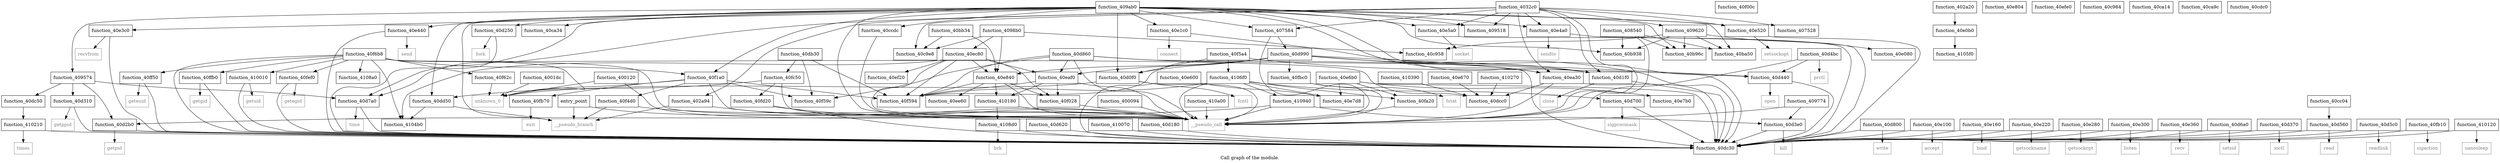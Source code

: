 digraph "Call graph of the module." {
  label="Call graph of the module.";
  node [shape=record];

  Node_function_40d250 [label="{function_40d250}"];
  Node_function_40d1f0 [label="{function_40d1f0}"];
  Node_function_40f00c [label="{function_40f00c}"];
  Node_function_40f594 [label="{function_40f594}"];
  Node_function_40dc50 [label="{function_40dc50}"];
  Node_function_40d2b0 [label="{function_40d2b0}"];
  Node_function_40d700 [label="{function_40d700}"];
  Node_function_40e3c0 [label="{function_40e3c0}"];
  Node_function_40d7a0 [label="{function_40d7a0}"];
  Node_function_40d800 [label="{function_40d800}"];
  Node_function_40d860 [label="{function_40d860}"];
  Node_function_40d990 [label="{function_40d990}"];
  Node_function_40e440 [label="{function_40e440}"];
  Node_function_40e520 [label="{function_40e520}"];
  Node_function_40dcc0 [label="{function_40dcc0}"];
  Node_function_40e5a0 [label="{function_40e5a0}"];
  Node_function_40dd50 [label="{function_40dd50}"];
  Node_function_40e600 [label="{function_40e600}"];
  Node_function_40e080 [label="{function_40e080}"];
  Node_function_40e670 [label="{function_40e670}"];
  Node_function_40e0b0 [label="{function_40e0b0}"];
  Node_function_40e6b0 [label="{function_40e6b0}"];
  Node_function_40e7b0 [label="{function_40e7b0}"];
  Node_function_40e100 [label="{function_40e100}"];
  Node_function_40e7d8 [label="{function_40e7d8}"];
  Node_function_40e160 [label="{function_40e160}"];
  Node_function_40e804 [label="{function_40e804}"];
  Node_function_40e840 [label="{function_40e840}"];
  Node_function_40e1c0 [label="{function_40e1c0}"];
  Node_function_40ea30 [label="{function_40ea30}"];
  Node_function_40eaf0 [label="{function_40eaf0}"];
  Node_function_40e220 [label="{function_40e220}"];
  Node_function_40ec80 [label="{function_40ec80}"];
  Node_function_40e280 [label="{function_40e280}"];
  Node_function_40f1a0 [label="{function_40f1a0}"];
  Node_function_40ee60 [label="{function_40ee60}"];
  Node_function_40e300 [label="{function_40e300}"];
  Node_function_40ef20 [label="{function_40ef20}"];
  Node_function_40e360 [label="{function_40e360}"];
  Node_function_40db30 [label="{function_40db30}"];
  Node_function_40dc30 [label="{function_40dc30}"];
  Node_function_40d6a0 [label="{function_40d6a0}"];
  Node_function_40d310 [label="{function_40d310}"];
  Node_function_40d370 [label="{function_40d370}"];
  Node_function_40d3e0 [label="{function_40d3e0}"];
  Node_function_40d440 [label="{function_40d440}"];
  Node_function_40d4bc [label="{function_40d4bc}"];
  Node_function_40f4d0 [label="{function_40f4d0}"];
  Node_function_40d560 [label="{function_40d560}"];
  Node_function_40d5c0 [label="{function_40d5c0}"];
  Node_function_40f59c [label="{function_40f59c}"];
  Node_function_40d620 [label="{function_40d620}"];
  Node_function_40e4a0 [label="{function_40e4a0}"];
  Node_function_40efe0 [label="{function_40efe0}"];
  Node_function_40f5a4 [label="{function_40f5a4}"];
  Node_function_40f62c [label="{function_40f62c}"];
  Node_function_40fb70 [label="{function_40fb70}"];
  Node_function_40fbc0 [label="{function_40fbc0}"];
  Node_function_40fc50 [label="{function_40fc50}"];
  Node_function_40fd20 [label="{function_40fd20}"];
  Node_function_40fef0 [label="{function_40fef0}"];
  Node_function_40ff50 [label="{function_40ff50}"];
  Node_function_40fa20 [label="{function_40fa20}"];
  Node_function_40fb10 [label="{function_40fb10}"];
  Node_write [color="gray50", fontcolor="gray50", label="{write}"];
  Node_function_40f028 [label="{function_40f028}"];
  Node_function_40f6b8 [label="{function_40f6b8}"];
  Node_times [color="gray50", fontcolor="gray50", label="{times}"];
  Node_brk [color="gray50", fontcolor="gray50", label="{brk}"];
  Node_function_40ffb0 [label="{function_40ffb0}"];
  Node_function_410010 [label="{function_410010}"];
  Node_function_410070 [label="{function_410070}"];
  Node_function_410120 [label="{function_410120}"];
  Node_function_410180 [label="{function_410180}"];
  Node_function_410210 [label="{function_410210}"];
  Node_function_410270 [label="{function_410270}"];
  Node_function_410390 [label="{function_410390}"];
  Node_function_4104b0 [label="{function_4104b0}"];
  Node_function_4105f0 [label="{function_4105f0}"];
  Node_function_4106f0 [label="{function_4106f0}"];
  Node_function_4108a0 [label="{function_4108a0}"];
  Node_function_4108d0 [label="{function_4108d0}"];
  Node_function_410940 [label="{function_410940}"];
  Node_function_410a00 [label="{function_410a00}"];
  Node_unknown_0 [color="gray50", fontcolor="gray50", label="{unknown_0}"];
  Node_fcntl [color="gray50", fontcolor="gray50", label="{fcntl}"];
  Node_close [color="gray50", fontcolor="gray50", label="{close}"];
  Node_fork [color="gray50", fontcolor="gray50", label="{fork}"];
  Node_getpid [color="gray50", fontcolor="gray50", label="{getpid}"];
  Node_getppid [color="gray50", fontcolor="gray50", label="{getppid}"];
  Node_ioctl [color="gray50", fontcolor="gray50", label="{ioctl}"];
  Node_kill [color="gray50", fontcolor="gray50", label="{kill}"];
  Node_open [color="gray50", fontcolor="gray50", label="{open}"];
  Node_prctl [color="gray50", fontcolor="gray50", label="{prctl}"];
  Node_read [color="gray50", fontcolor="gray50", label="{read}"];
  Node_readlink [color="gray50", fontcolor="gray50", label="{readlink}"];
  Node_setsid [color="gray50", fontcolor="gray50", label="{setsid}"];
  Node_sigprocmask [color="gray50", fontcolor="gray50", label="{sigprocmask}"];
  Node_time [color="gray50", fontcolor="gray50", label="{time}"];
  Node_accept [color="gray50", fontcolor="gray50", label="{accept}"];
  Node_bind [color="gray50", fontcolor="gray50", label="{bind}"];
  Node_connect [color="gray50", fontcolor="gray50", label="{connect}"];
  Node_getsockname [color="gray50", fontcolor="gray50", label="{getsockname}"];
  Node_getsockopt [color="gray50", fontcolor="gray50", label="{getsockopt}"];
  Node_listen [color="gray50", fontcolor="gray50", label="{listen}"];
  Node_recv [color="gray50", fontcolor="gray50", label="{recv}"];
  Node_recvfrom [color="gray50", fontcolor="gray50", label="{recvfrom}"];
  Node_send [color="gray50", fontcolor="gray50", label="{send}"];
  Node_sendto [color="gray50", fontcolor="gray50", label="{sendto}"];
  Node_setsockopt [color="gray50", fontcolor="gray50", label="{setsockopt}"];
  Node_socket [color="gray50", fontcolor="gray50", label="{socket}"];
  Node_sigaction [color="gray50", fontcolor="gray50", label="{sigaction}"];
  Node_exit [color="gray50", fontcolor="gray50", label="{exit}"];
  Node_fstat [color="gray50", fontcolor="gray50", label="{fstat}"];
  Node_getegid [color="gray50", fontcolor="gray50", label="{getegid}"];
  Node_geteuid [color="gray50", fontcolor="gray50", label="{geteuid}"];
  Node_getgid [color="gray50", fontcolor="gray50", label="{getgid}"];
  Node_getuid [color="gray50", fontcolor="gray50", label="{getuid}"];
  Node_nanosleep [color="gray50", fontcolor="gray50", label="{nanosleep}"];
  Node___pseudo_call [color="gray50", fontcolor="gray50", label="{__pseudo_call}"];
  Node___pseudo_branch [color="gray50", fontcolor="gray50", label="{__pseudo_branch}"];
  Node_function_400094 [label="{function_400094}"];
  Node_function_400120 [label="{function_400120}"];
  Node_function_4001dc [label="{function_4001dc}"];
  Node_entry_point [label="{entry_point}"];
  Node_function_402a20 [label="{function_402a20}"];
  Node_function_402a94 [label="{function_402a94}"];
  Node_function_4032c0 [label="{function_4032c0}"];
  Node_function_409ab0 [label="{function_409ab0}"];
  Node_function_407528 [label="{function_407528}"];
  Node_function_407584 [label="{function_407584}"];
  Node_function_408540 [label="{function_408540}"];
  Node_function_409518 [label="{function_409518}"];
  Node_function_409574 [label="{function_409574}"];
  Node_function_409620 [label="{function_409620}"];
  Node_function_409774 [label="{function_409774}"];
  Node_function_4098b0 [label="{function_4098b0}"];
  Node_function_40b938 [label="{function_40b938}"];
  Node_function_40b96c [label="{function_40b96c}"];
  Node_function_40ba50 [label="{function_40ba50}"];
  Node_function_40bb34 [label="{function_40bb34}"];
  Node_function_40c958 [label="{function_40c958}"];
  Node_function_40c984 [label="{function_40c984}"];
  Node_function_40c9e8 [label="{function_40c9e8}"];
  Node_function_40ca14 [label="{function_40ca14}"];
  Node_function_40ca34 [label="{function_40ca34}"];
  Node_function_40ca9c [label="{function_40ca9c}"];
  Node_function_40cc04 [label="{function_40cc04}"];
  Node_function_40ccdc [label="{function_40ccdc}"];
  Node_function_40cdc0 [label="{function_40cdc0}"];
  Node_function_40d0f0 [label="{function_40d0f0}"];
  Node_function_40d180 [label="{function_40d180}"];
  Node_function_40d250 -> Node_function_40dc30;
  Node_function_40d250 -> Node_fork;
  Node_function_40d1f0 -> Node_function_40dc30;
  Node_function_40d1f0 -> Node_close;
  Node_function_40dc50 -> Node_function_410210;
  Node_function_40d2b0 -> Node_function_40dc30;
  Node_function_40d2b0 -> Node_getpid;
  Node_function_40d700 -> Node_function_40dc30;
  Node_function_40d700 -> Node_sigprocmask;
  Node_function_40e3c0 -> Node_function_40dc30;
  Node_function_40e3c0 -> Node_recvfrom;
  Node_function_40d7a0 -> Node_function_40dc30;
  Node_function_40d7a0 -> Node_time;
  Node_function_40d800 -> Node_function_40dc30;
  Node_function_40d800 -> Node_write;
  Node_function_40d860 -> Node_function_40d1f0;
  Node_function_40d860 -> Node_function_40f594;
  Node_function_40d860 -> Node_function_40eaf0;
  Node_function_40d860 -> Node_function_40dc30;
  Node_function_40d860 -> Node_function_40f59c;
  Node_function_40d860 -> Node___pseudo_call;
  Node_function_40d990 -> Node_function_40d1f0;
  Node_function_40d990 -> Node_function_40f594;
  Node_function_40d990 -> Node_function_40e840;
  Node_function_40d990 -> Node_function_40ea30;
  Node_function_40d990 -> Node_function_40eaf0;
  Node_function_40d990 -> Node_function_40dc30;
  Node_function_40d990 -> Node_function_40d440;
  Node_function_40d990 -> Node_function_40fbc0;
  Node_function_40d990 -> Node_function_40d0f0;
  Node_function_40e440 -> Node_function_40dc30;
  Node_function_40e440 -> Node_send;
  Node_function_40e520 -> Node_function_40dc30;
  Node_function_40e520 -> Node_setsockopt;
  Node_function_40e5a0 -> Node_function_40dc30;
  Node_function_40e5a0 -> Node_socket;
  Node_function_40dd50 -> Node_function_4104b0;
  Node_function_40dd50 -> Node___pseudo_branch;
  Node_function_40e600 -> Node_function_40e7d8;
  Node_function_40e600 -> Node_function_40dc30;
  Node_function_40e670 -> Node_function_40dcc0;
  Node_function_40e0b0 -> Node_function_4105f0;
  Node_function_40e6b0 -> Node_function_40e7b0;
  Node_function_40e6b0 -> Node_function_40e7d8;
  Node_function_40e6b0 -> Node_function_40dc30;
  Node_function_40e6b0 -> Node_function_40fa20;
  Node_function_40e100 -> Node_function_40dc30;
  Node_function_40e100 -> Node_accept;
  Node_function_40e160 -> Node_function_40dc30;
  Node_function_40e160 -> Node_bind;
  Node_function_40e840 -> Node_function_40f594;
  Node_function_40e840 -> Node_function_40ee60;
  Node_function_40e840 -> Node_function_40f028;
  Node_function_40e840 -> Node_function_410180;
  Node_function_40e840 -> Node___pseudo_call;
  Node_function_40e1c0 -> Node_function_40dc30;
  Node_function_40e1c0 -> Node_connect;
  Node_function_40ea30 -> Node_function_40dcc0;
  Node_function_40ea30 -> Node_function_40dc30;
  Node_function_40ea30 -> Node___pseudo_call;
  Node_function_40eaf0 -> Node_function_40f594;
  Node_function_40eaf0 -> Node_function_40f028;
  Node_function_40eaf0 -> Node_function_410180;
  Node_function_40eaf0 -> Node___pseudo_call;
  Node_function_40e220 -> Node_function_40dc30;
  Node_function_40e220 -> Node_getsockname;
  Node_function_40ec80 -> Node_function_40f594;
  Node_function_40ec80 -> Node_function_40e840;
  Node_function_40ec80 -> Node_function_40eaf0;
  Node_function_40ec80 -> Node_function_40ef20;
  Node_function_40ec80 -> Node_function_40f028;
  Node_function_40ec80 -> Node_function_4104b0;
  Node_function_40ec80 -> Node___pseudo_call;
  Node_function_40e280 -> Node_function_40dc30;
  Node_function_40e280 -> Node_getsockopt;
  Node_function_40f1a0 -> Node_function_40f594;
  Node_function_40f1a0 -> Node_function_40f4d0;
  Node_function_40f1a0 -> Node_function_40f59c;
  Node_function_40f1a0 -> Node_function_40fb70;
  Node_function_40f1a0 -> Node_unknown_0;
  Node_function_40f1a0 -> Node___pseudo_call;
  Node_function_40e300 -> Node_function_40dc30;
  Node_function_40e300 -> Node_listen;
  Node_function_40e360 -> Node_function_40dc30;
  Node_function_40e360 -> Node_recv;
  Node_function_40db30 -> Node_function_40f594;
  Node_function_40db30 -> Node_function_40f59c;
  Node_function_40db30 -> Node_function_40fc50;
  Node_function_40d6a0 -> Node_function_40dc30;
  Node_function_40d6a0 -> Node_setsid;
  Node_function_40d310 -> Node_function_40dc30;
  Node_function_40d310 -> Node_getppid;
  Node_function_40d370 -> Node_function_40dc30;
  Node_function_40d370 -> Node_ioctl;
  Node_function_40d3e0 -> Node_function_40dc30;
  Node_function_40d3e0 -> Node_kill;
  Node_function_40d440 -> Node_function_40dc30;
  Node_function_40d440 -> Node_open;
  Node_function_40d4bc -> Node_function_40d440;
  Node_function_40d4bc -> Node_prctl;
  Node_function_40d4bc -> Node___pseudo_call;
  Node_function_40f4d0 -> Node___pseudo_call;
  Node_function_40f4d0 -> Node___pseudo_branch;
  Node_function_40d560 -> Node_function_40dc30;
  Node_function_40d560 -> Node_read;
  Node_function_40d5c0 -> Node_function_40dc30;
  Node_function_40d5c0 -> Node_readlink;
  Node_function_40d620 -> Node_function_40dc30;
  Node_function_40e4a0 -> Node_function_40dc30;
  Node_function_40e4a0 -> Node_sendto;
  Node_function_40f5a4 -> Node_function_40d440;
  Node_function_40f5a4 -> Node_function_4106f0;
  Node_function_40f5a4 -> Node_function_40d0f0;
  Node_function_40f62c -> Node_unknown_0;
  Node_function_40fb70 -> Node_exit;
  Node_function_40fbc0 -> Node_fstat;
  Node_function_40fbc0 -> Node___pseudo_call;
  Node_function_40fc50 -> Node_function_40dd50;
  Node_function_40fc50 -> Node_function_40fd20;
  Node_function_40fc50 -> Node___pseudo_call;
  Node_function_40fd20 -> Node_function_40dc30;
  Node_function_40fd20 -> Node___pseudo_call;
  Node_function_40fef0 -> Node_function_40dc30;
  Node_function_40fef0 -> Node_getegid;
  Node_function_40ff50 -> Node_function_40dc30;
  Node_function_40ff50 -> Node_geteuid;
  Node_function_40fa20 -> Node___pseudo_call;
  Node_function_40fb10 -> Node_function_40dc30;
  Node_function_40fb10 -> Node_sigaction;
  Node_function_40f028 -> Node___pseudo_call;
  Node_function_40f6b8 -> Node_function_40dcc0;
  Node_function_40f6b8 -> Node_function_40f1a0;
  Node_function_40f6b8 -> Node_function_40dc30;
  Node_function_40f6b8 -> Node_function_40f62c;
  Node_function_40f6b8 -> Node_function_40fef0;
  Node_function_40f6b8 -> Node_function_40ff50;
  Node_function_40f6b8 -> Node_function_40ffb0;
  Node_function_40f6b8 -> Node_function_410010;
  Node_function_40f6b8 -> Node_function_4104b0;
  Node_function_40f6b8 -> Node_function_4108a0;
  Node_function_40f6b8 -> Node_unknown_0;
  Node_function_40f6b8 -> Node___pseudo_call;
  Node_function_40ffb0 -> Node_function_40dc30;
  Node_function_40ffb0 -> Node_getgid;
  Node_function_410010 -> Node_function_40dc30;
  Node_function_410010 -> Node_getuid;
  Node_function_410070 -> Node_function_40dc30;
  Node_function_410120 -> Node_function_40dc30;
  Node_function_410120 -> Node_nanosleep;
  Node_function_410180 -> Node_function_4108d0;
  Node_function_410180 -> Node___pseudo_call;
  Node_function_410210 -> Node_function_40dc30;
  Node_function_410210 -> Node_times;
  Node_function_410270 -> Node_function_40dcc0;
  Node_function_410390 -> Node_function_40dcc0;
  Node_function_4106f0 -> Node_function_40f594;
  Node_function_4106f0 -> Node_function_40d700;
  Node_function_4106f0 -> Node_function_40e7d8;
  Node_function_4106f0 -> Node_function_40fa20;
  Node_function_4106f0 -> Node_function_410940;
  Node_function_4106f0 -> Node___pseudo_call;
  Node_function_4108d0 -> Node_function_40dc30;
  Node_function_4108d0 -> Node_brk;
  Node_function_410940 -> Node_function_40d2b0;
  Node_function_410940 -> Node_function_40d3e0;
  Node_function_410940 -> Node___pseudo_call;
  Node_function_410a00 -> Node___pseudo_call;
  Node_function_400094 -> Node___pseudo_call;
  Node_function_400120 -> Node_unknown_0;
  Node_function_400120 -> Node___pseudo_call;
  Node_function_4001dc -> Node_unknown_0;
  Node_entry_point -> Node___pseudo_call;
  Node_entry_point -> Node___pseudo_branch;
  Node_function_402a20 -> Node_function_40e0b0;
  Node_function_402a94 -> Node___pseudo_call;
  Node_function_402a94 -> Node___pseudo_branch;
  Node_function_4032c0 -> Node_function_40d1f0;
  Node_function_4032c0 -> Node_function_40d7a0;
  Node_function_4032c0 -> Node_function_40e520;
  Node_function_4032c0 -> Node_function_40e5a0;
  Node_function_4032c0 -> Node_function_40ea30;
  Node_function_4032c0 -> Node_function_40e4a0;
  Node_function_4032c0 -> Node___pseudo_call;
  Node_function_4032c0 -> Node_function_402a94;
  Node_function_4032c0 -> Node_function_407528;
  Node_function_4032c0 -> Node_function_407584;
  Node_function_4032c0 -> Node_function_409518;
  Node_function_4032c0 -> Node_function_409620;
  Node_function_4032c0 -> Node_function_40c9e8;
  Node_function_409ab0 -> Node_function_40d250;
  Node_function_409ab0 -> Node_function_40d1f0;
  Node_function_409ab0 -> Node_function_40e3c0;
  Node_function_409ab0 -> Node_function_40d7a0;
  Node_function_409ab0 -> Node_function_40e440;
  Node_function_409ab0 -> Node_function_40e520;
  Node_function_409ab0 -> Node_function_40e5a0;
  Node_function_409ab0 -> Node_function_40dd50;
  Node_function_409ab0 -> Node_function_40e1c0;
  Node_function_409ab0 -> Node_function_40ea30;
  Node_function_409ab0 -> Node_function_40f1a0;
  Node_function_409ab0 -> Node_function_40e4a0;
  Node_function_409ab0 -> Node___pseudo_call;
  Node_function_409ab0 -> Node___pseudo_branch;
  Node_function_409ab0 -> Node_function_407584;
  Node_function_409ab0 -> Node_function_409518;
  Node_function_409ab0 -> Node_function_409574;
  Node_function_409ab0 -> Node_function_40b938;
  Node_function_409ab0 -> Node_function_40b96c;
  Node_function_409ab0 -> Node_function_40ba50;
  Node_function_409ab0 -> Node_function_40ca34;
  Node_function_409ab0 -> Node_function_40ccdc;
  Node_function_409ab0 -> Node_function_40d0f0;
  Node_function_407584 -> Node_function_40d990;
  Node_function_407584 -> Node___pseudo_call;
  Node_function_408540 -> Node___pseudo_call;
  Node_function_408540 -> Node_function_40b938;
  Node_function_408540 -> Node_function_40b96c;
  Node_function_408540 -> Node_function_40ba50;
  Node_function_409574 -> Node_function_40dc50;
  Node_function_409574 -> Node_function_40d2b0;
  Node_function_409574 -> Node_function_40d7a0;
  Node_function_409574 -> Node_function_40d310;
  Node_function_409620 -> Node_function_40e080;
  Node_function_409620 -> Node_function_40b938;
  Node_function_409620 -> Node_function_40b96c;
  Node_function_409620 -> Node_function_40ba50;
  Node_function_409620 -> Node_function_40c958;
  Node_function_409774 -> Node_function_40d3e0;
  Node_function_409774 -> Node___pseudo_call;
  Node_function_4098b0 -> Node_function_40e840;
  Node_function_4098b0 -> Node_function_40ec80;
  Node_function_4098b0 -> Node_function_40c958;
  Node_function_4098b0 -> Node_function_40c9e8;
  Node_function_40bb34 -> Node_function_40e840;
  Node_function_40bb34 -> Node_function_40c9e8;
  Node_function_40cc04 -> Node_function_40d560;
  Node_function_40ccdc -> Node___pseudo_call;
  Node_function_40d0f0 -> Node_unknown_0;
  Node_function_40d0f0 -> Node_fcntl;
  Node_function_40d0f0 -> Node___pseudo_call;
  Node_function_40d180 -> Node_function_40dc30;
}
